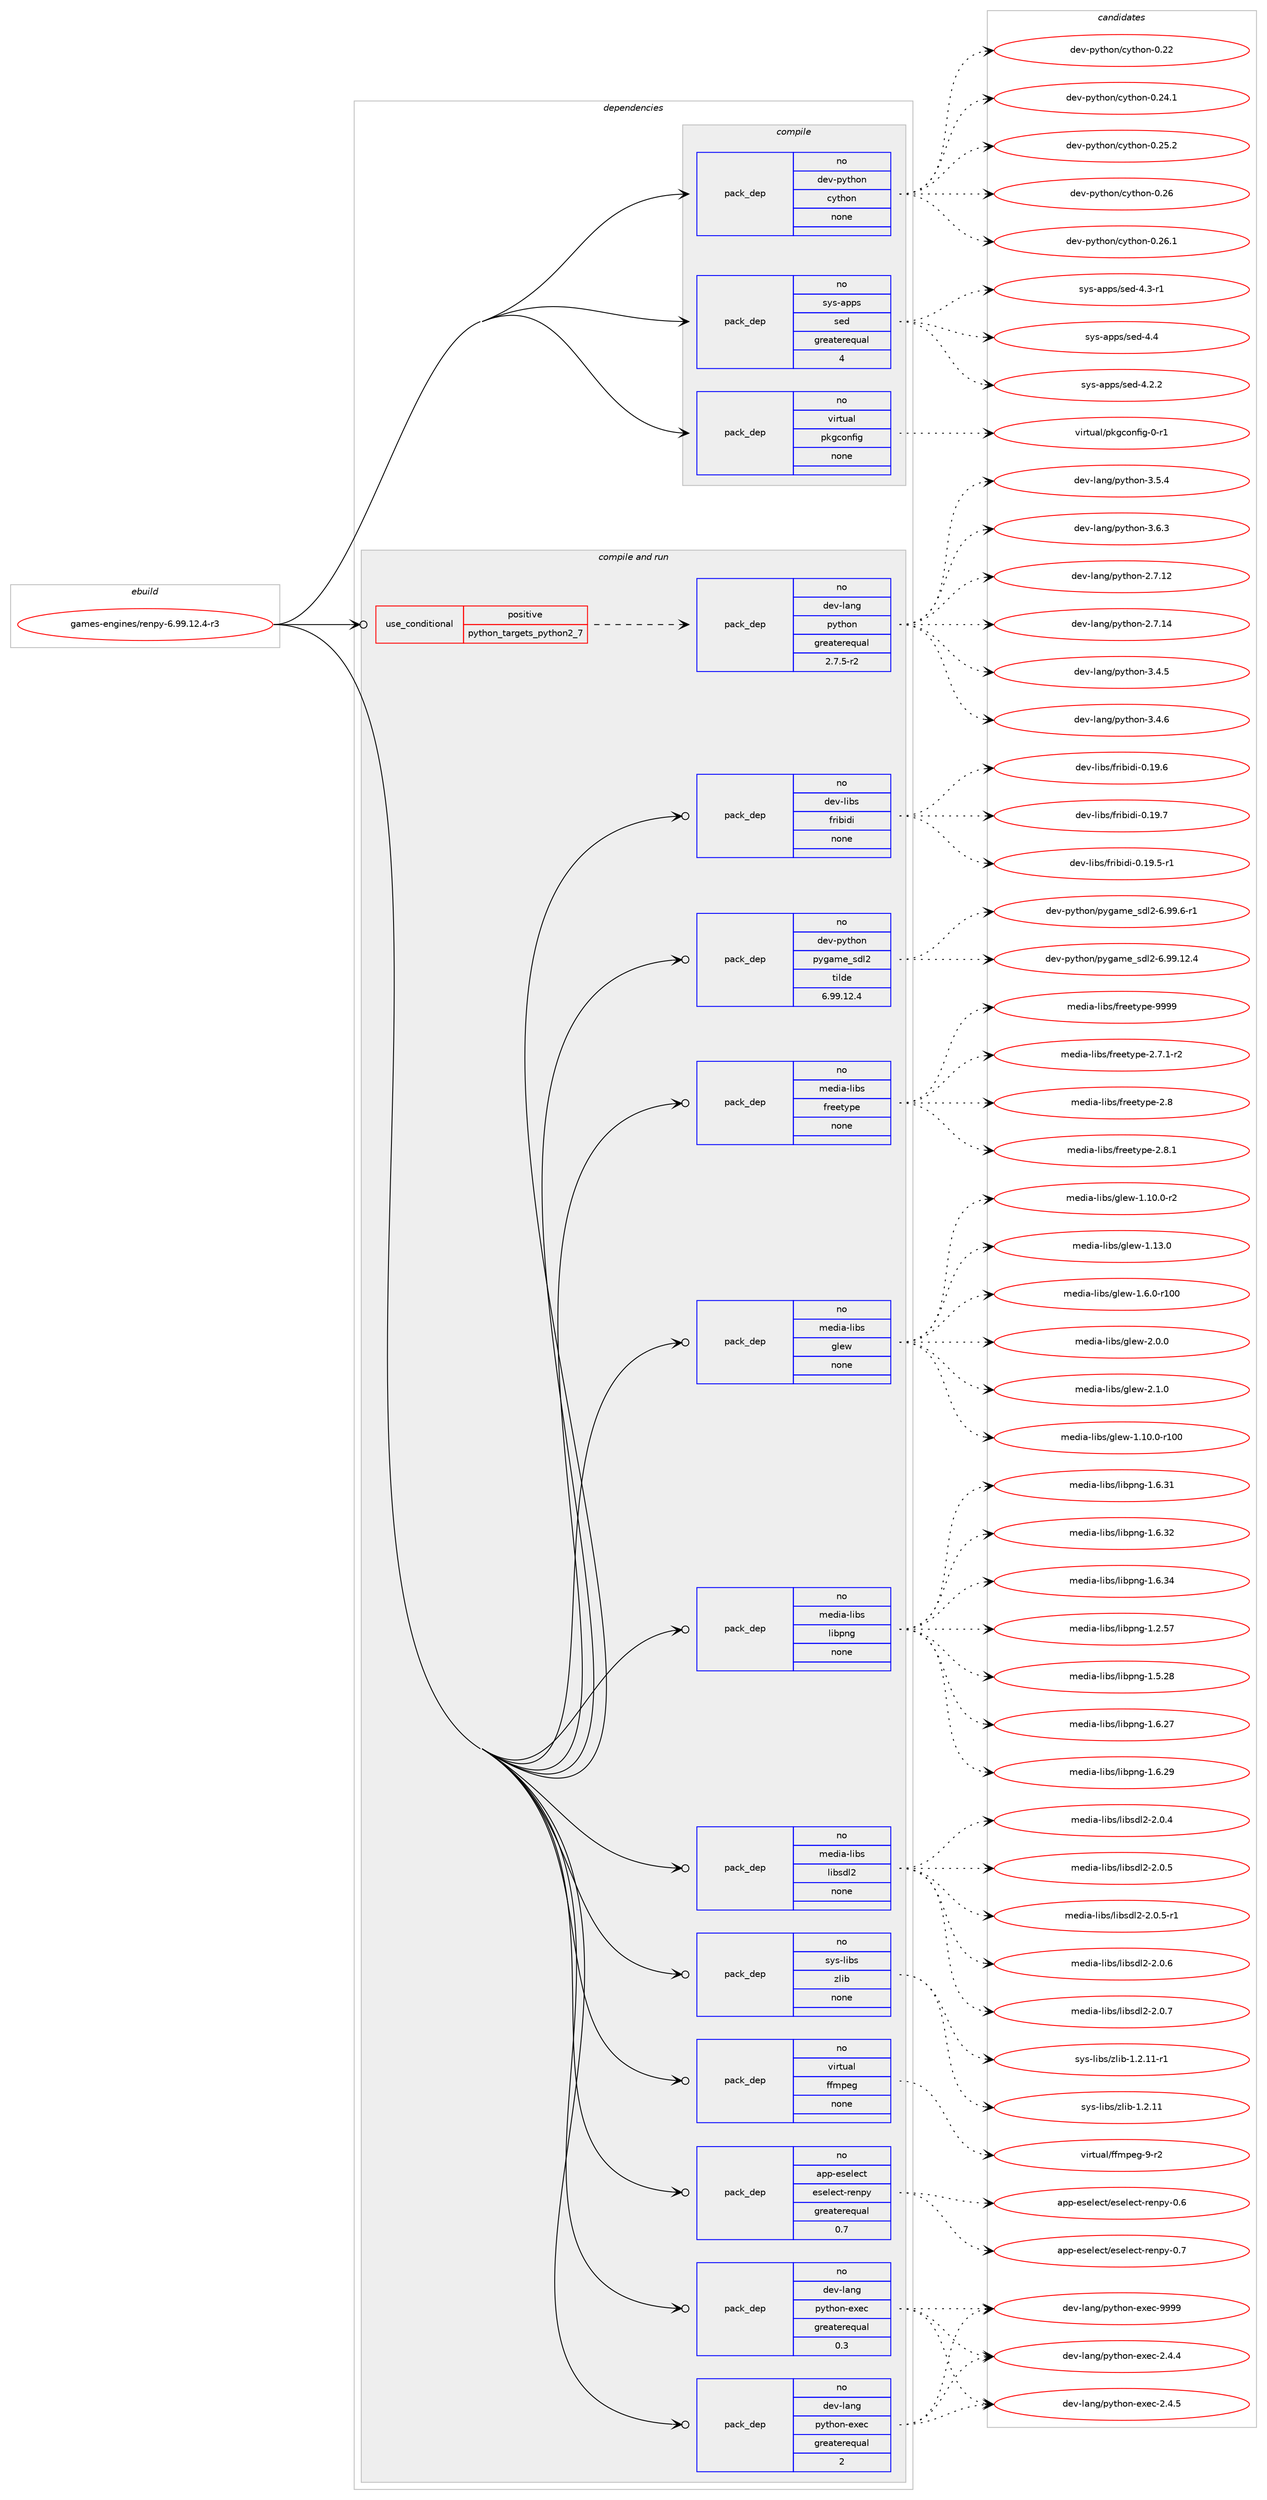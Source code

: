 digraph prolog {

# *************
# Graph options
# *************

newrank=true;
concentrate=true;
compound=true;
graph [rankdir=LR,fontname=Helvetica,fontsize=10,ranksep=1.5];#, ranksep=2.5, nodesep=0.2];
edge  [arrowhead=vee];
node  [fontname=Helvetica,fontsize=10];

# **********
# The ebuild
# **********

subgraph cluster_leftcol {
color=gray;
rank=same;
label=<<i>ebuild</i>>;
id [label="games-engines/renpy-6.99.12.4-r3", color=red, width=4, href="../games-engines/renpy-6.99.12.4-r3.svg"];
}

# ****************
# The dependencies
# ****************

subgraph cluster_midcol {
color=gray;
label=<<i>dependencies</i>>;
subgraph cluster_compile {
fillcolor="#eeeeee";
style=filled;
label=<<i>compile</i>>;
subgraph pack213038 {
dependency297700 [label=<<TABLE BORDER="0" CELLBORDER="1" CELLSPACING="0" CELLPADDING="4" WIDTH="220"><TR><TD ROWSPAN="6" CELLPADDING="30">pack_dep</TD></TR><TR><TD WIDTH="110">no</TD></TR><TR><TD>dev-python</TD></TR><TR><TD>cython</TD></TR><TR><TD>none</TD></TR><TR><TD></TD></TR></TABLE>>, shape=none, color=blue];
}
id:e -> dependency297700:w [weight=20,style="solid",arrowhead="vee"];
subgraph pack213039 {
dependency297701 [label=<<TABLE BORDER="0" CELLBORDER="1" CELLSPACING="0" CELLPADDING="4" WIDTH="220"><TR><TD ROWSPAN="6" CELLPADDING="30">pack_dep</TD></TR><TR><TD WIDTH="110">no</TD></TR><TR><TD>sys-apps</TD></TR><TR><TD>sed</TD></TR><TR><TD>greaterequal</TD></TR><TR><TD>4</TD></TR></TABLE>>, shape=none, color=blue];
}
id:e -> dependency297701:w [weight=20,style="solid",arrowhead="vee"];
subgraph pack213040 {
dependency297702 [label=<<TABLE BORDER="0" CELLBORDER="1" CELLSPACING="0" CELLPADDING="4" WIDTH="220"><TR><TD ROWSPAN="6" CELLPADDING="30">pack_dep</TD></TR><TR><TD WIDTH="110">no</TD></TR><TR><TD>virtual</TD></TR><TR><TD>pkgconfig</TD></TR><TR><TD>none</TD></TR><TR><TD></TD></TR></TABLE>>, shape=none, color=blue];
}
id:e -> dependency297702:w [weight=20,style="solid",arrowhead="vee"];
}
subgraph cluster_compileandrun {
fillcolor="#eeeeee";
style=filled;
label=<<i>compile and run</i>>;
subgraph cond80174 {
dependency297703 [label=<<TABLE BORDER="0" CELLBORDER="1" CELLSPACING="0" CELLPADDING="4"><TR><TD ROWSPAN="3" CELLPADDING="10">use_conditional</TD></TR><TR><TD>positive</TD></TR><TR><TD>python_targets_python2_7</TD></TR></TABLE>>, shape=none, color=red];
subgraph pack213041 {
dependency297704 [label=<<TABLE BORDER="0" CELLBORDER="1" CELLSPACING="0" CELLPADDING="4" WIDTH="220"><TR><TD ROWSPAN="6" CELLPADDING="30">pack_dep</TD></TR><TR><TD WIDTH="110">no</TD></TR><TR><TD>dev-lang</TD></TR><TR><TD>python</TD></TR><TR><TD>greaterequal</TD></TR><TR><TD>2.7.5-r2</TD></TR></TABLE>>, shape=none, color=blue];
}
dependency297703:e -> dependency297704:w [weight=20,style="dashed",arrowhead="vee"];
}
id:e -> dependency297703:w [weight=20,style="solid",arrowhead="odotvee"];
subgraph pack213042 {
dependency297705 [label=<<TABLE BORDER="0" CELLBORDER="1" CELLSPACING="0" CELLPADDING="4" WIDTH="220"><TR><TD ROWSPAN="6" CELLPADDING="30">pack_dep</TD></TR><TR><TD WIDTH="110">no</TD></TR><TR><TD>app-eselect</TD></TR><TR><TD>eselect-renpy</TD></TR><TR><TD>greaterequal</TD></TR><TR><TD>0.7</TD></TR></TABLE>>, shape=none, color=blue];
}
id:e -> dependency297705:w [weight=20,style="solid",arrowhead="odotvee"];
subgraph pack213043 {
dependency297706 [label=<<TABLE BORDER="0" CELLBORDER="1" CELLSPACING="0" CELLPADDING="4" WIDTH="220"><TR><TD ROWSPAN="6" CELLPADDING="30">pack_dep</TD></TR><TR><TD WIDTH="110">no</TD></TR><TR><TD>dev-lang</TD></TR><TR><TD>python-exec</TD></TR><TR><TD>greaterequal</TD></TR><TR><TD>0.3</TD></TR></TABLE>>, shape=none, color=blue];
}
id:e -> dependency297706:w [weight=20,style="solid",arrowhead="odotvee"];
subgraph pack213044 {
dependency297707 [label=<<TABLE BORDER="0" CELLBORDER="1" CELLSPACING="0" CELLPADDING="4" WIDTH="220"><TR><TD ROWSPAN="6" CELLPADDING="30">pack_dep</TD></TR><TR><TD WIDTH="110">no</TD></TR><TR><TD>dev-lang</TD></TR><TR><TD>python-exec</TD></TR><TR><TD>greaterequal</TD></TR><TR><TD>2</TD></TR></TABLE>>, shape=none, color=blue];
}
id:e -> dependency297707:w [weight=20,style="solid",arrowhead="odotvee"];
subgraph pack213045 {
dependency297708 [label=<<TABLE BORDER="0" CELLBORDER="1" CELLSPACING="0" CELLPADDING="4" WIDTH="220"><TR><TD ROWSPAN="6" CELLPADDING="30">pack_dep</TD></TR><TR><TD WIDTH="110">no</TD></TR><TR><TD>dev-libs</TD></TR><TR><TD>fribidi</TD></TR><TR><TD>none</TD></TR><TR><TD></TD></TR></TABLE>>, shape=none, color=blue];
}
id:e -> dependency297708:w [weight=20,style="solid",arrowhead="odotvee"];
subgraph pack213046 {
dependency297709 [label=<<TABLE BORDER="0" CELLBORDER="1" CELLSPACING="0" CELLPADDING="4" WIDTH="220"><TR><TD ROWSPAN="6" CELLPADDING="30">pack_dep</TD></TR><TR><TD WIDTH="110">no</TD></TR><TR><TD>dev-python</TD></TR><TR><TD>pygame_sdl2</TD></TR><TR><TD>tilde</TD></TR><TR><TD>6.99.12.4</TD></TR></TABLE>>, shape=none, color=blue];
}
id:e -> dependency297709:w [weight=20,style="solid",arrowhead="odotvee"];
subgraph pack213047 {
dependency297710 [label=<<TABLE BORDER="0" CELLBORDER="1" CELLSPACING="0" CELLPADDING="4" WIDTH="220"><TR><TD ROWSPAN="6" CELLPADDING="30">pack_dep</TD></TR><TR><TD WIDTH="110">no</TD></TR><TR><TD>media-libs</TD></TR><TR><TD>freetype</TD></TR><TR><TD>none</TD></TR><TR><TD></TD></TR></TABLE>>, shape=none, color=blue];
}
id:e -> dependency297710:w [weight=20,style="solid",arrowhead="odotvee"];
subgraph pack213048 {
dependency297711 [label=<<TABLE BORDER="0" CELLBORDER="1" CELLSPACING="0" CELLPADDING="4" WIDTH="220"><TR><TD ROWSPAN="6" CELLPADDING="30">pack_dep</TD></TR><TR><TD WIDTH="110">no</TD></TR><TR><TD>media-libs</TD></TR><TR><TD>glew</TD></TR><TR><TD>none</TD></TR><TR><TD></TD></TR></TABLE>>, shape=none, color=blue];
}
id:e -> dependency297711:w [weight=20,style="solid",arrowhead="odotvee"];
subgraph pack213049 {
dependency297712 [label=<<TABLE BORDER="0" CELLBORDER="1" CELLSPACING="0" CELLPADDING="4" WIDTH="220"><TR><TD ROWSPAN="6" CELLPADDING="30">pack_dep</TD></TR><TR><TD WIDTH="110">no</TD></TR><TR><TD>media-libs</TD></TR><TR><TD>libpng</TD></TR><TR><TD>none</TD></TR><TR><TD></TD></TR></TABLE>>, shape=none, color=blue];
}
id:e -> dependency297712:w [weight=20,style="solid",arrowhead="odotvee"];
subgraph pack213050 {
dependency297713 [label=<<TABLE BORDER="0" CELLBORDER="1" CELLSPACING="0" CELLPADDING="4" WIDTH="220"><TR><TD ROWSPAN="6" CELLPADDING="30">pack_dep</TD></TR><TR><TD WIDTH="110">no</TD></TR><TR><TD>media-libs</TD></TR><TR><TD>libsdl2</TD></TR><TR><TD>none</TD></TR><TR><TD></TD></TR></TABLE>>, shape=none, color=blue];
}
id:e -> dependency297713:w [weight=20,style="solid",arrowhead="odotvee"];
subgraph pack213051 {
dependency297714 [label=<<TABLE BORDER="0" CELLBORDER="1" CELLSPACING="0" CELLPADDING="4" WIDTH="220"><TR><TD ROWSPAN="6" CELLPADDING="30">pack_dep</TD></TR><TR><TD WIDTH="110">no</TD></TR><TR><TD>sys-libs</TD></TR><TR><TD>zlib</TD></TR><TR><TD>none</TD></TR><TR><TD></TD></TR></TABLE>>, shape=none, color=blue];
}
id:e -> dependency297714:w [weight=20,style="solid",arrowhead="odotvee"];
subgraph pack213052 {
dependency297715 [label=<<TABLE BORDER="0" CELLBORDER="1" CELLSPACING="0" CELLPADDING="4" WIDTH="220"><TR><TD ROWSPAN="6" CELLPADDING="30">pack_dep</TD></TR><TR><TD WIDTH="110">no</TD></TR><TR><TD>virtual</TD></TR><TR><TD>ffmpeg</TD></TR><TR><TD>none</TD></TR><TR><TD></TD></TR></TABLE>>, shape=none, color=blue];
}
id:e -> dependency297715:w [weight=20,style="solid",arrowhead="odotvee"];
}
subgraph cluster_run {
fillcolor="#eeeeee";
style=filled;
label=<<i>run</i>>;
}
}

# **************
# The candidates
# **************

subgraph cluster_choices {
rank=same;
color=gray;
label=<<i>candidates</i>>;

subgraph choice213038 {
color=black;
nodesep=1;
choice1001011184511212111610411111047991211161041111104548465050 [label="dev-python/cython-0.22", color=red, width=4,href="../dev-python/cython-0.22.svg"];
choice10010111845112121116104111110479912111610411111045484650524649 [label="dev-python/cython-0.24.1", color=red, width=4,href="../dev-python/cython-0.24.1.svg"];
choice10010111845112121116104111110479912111610411111045484650534650 [label="dev-python/cython-0.25.2", color=red, width=4,href="../dev-python/cython-0.25.2.svg"];
choice1001011184511212111610411111047991211161041111104548465054 [label="dev-python/cython-0.26", color=red, width=4,href="../dev-python/cython-0.26.svg"];
choice10010111845112121116104111110479912111610411111045484650544649 [label="dev-python/cython-0.26.1", color=red, width=4,href="../dev-python/cython-0.26.1.svg"];
dependency297700:e -> choice1001011184511212111610411111047991211161041111104548465050:w [style=dotted,weight="100"];
dependency297700:e -> choice10010111845112121116104111110479912111610411111045484650524649:w [style=dotted,weight="100"];
dependency297700:e -> choice10010111845112121116104111110479912111610411111045484650534650:w [style=dotted,weight="100"];
dependency297700:e -> choice1001011184511212111610411111047991211161041111104548465054:w [style=dotted,weight="100"];
dependency297700:e -> choice10010111845112121116104111110479912111610411111045484650544649:w [style=dotted,weight="100"];
}
subgraph choice213039 {
color=black;
nodesep=1;
choice115121115459711211211547115101100455246504650 [label="sys-apps/sed-4.2.2", color=red, width=4,href="../sys-apps/sed-4.2.2.svg"];
choice115121115459711211211547115101100455246514511449 [label="sys-apps/sed-4.3-r1", color=red, width=4,href="../sys-apps/sed-4.3-r1.svg"];
choice11512111545971121121154711510110045524652 [label="sys-apps/sed-4.4", color=red, width=4,href="../sys-apps/sed-4.4.svg"];
dependency297701:e -> choice115121115459711211211547115101100455246504650:w [style=dotted,weight="100"];
dependency297701:e -> choice115121115459711211211547115101100455246514511449:w [style=dotted,weight="100"];
dependency297701:e -> choice11512111545971121121154711510110045524652:w [style=dotted,weight="100"];
}
subgraph choice213040 {
color=black;
nodesep=1;
choice11810511411611797108471121071039911111010210510345484511449 [label="virtual/pkgconfig-0-r1", color=red, width=4,href="../virtual/pkgconfig-0-r1.svg"];
dependency297702:e -> choice11810511411611797108471121071039911111010210510345484511449:w [style=dotted,weight="100"];
}
subgraph choice213041 {
color=black;
nodesep=1;
choice10010111845108971101034711212111610411111045504655464950 [label="dev-lang/python-2.7.12", color=red, width=4,href="../dev-lang/python-2.7.12.svg"];
choice10010111845108971101034711212111610411111045504655464952 [label="dev-lang/python-2.7.14", color=red, width=4,href="../dev-lang/python-2.7.14.svg"];
choice100101118451089711010347112121116104111110455146524653 [label="dev-lang/python-3.4.5", color=red, width=4,href="../dev-lang/python-3.4.5.svg"];
choice100101118451089711010347112121116104111110455146524654 [label="dev-lang/python-3.4.6", color=red, width=4,href="../dev-lang/python-3.4.6.svg"];
choice100101118451089711010347112121116104111110455146534652 [label="dev-lang/python-3.5.4", color=red, width=4,href="../dev-lang/python-3.5.4.svg"];
choice100101118451089711010347112121116104111110455146544651 [label="dev-lang/python-3.6.3", color=red, width=4,href="../dev-lang/python-3.6.3.svg"];
dependency297704:e -> choice10010111845108971101034711212111610411111045504655464950:w [style=dotted,weight="100"];
dependency297704:e -> choice10010111845108971101034711212111610411111045504655464952:w [style=dotted,weight="100"];
dependency297704:e -> choice100101118451089711010347112121116104111110455146524653:w [style=dotted,weight="100"];
dependency297704:e -> choice100101118451089711010347112121116104111110455146524654:w [style=dotted,weight="100"];
dependency297704:e -> choice100101118451089711010347112121116104111110455146534652:w [style=dotted,weight="100"];
dependency297704:e -> choice100101118451089711010347112121116104111110455146544651:w [style=dotted,weight="100"];
}
subgraph choice213042 {
color=black;
nodesep=1;
choice97112112451011151011081019911647101115101108101991164511410111011212145484654 [label="app-eselect/eselect-renpy-0.6", color=red, width=4,href="../app-eselect/eselect-renpy-0.6.svg"];
choice97112112451011151011081019911647101115101108101991164511410111011212145484655 [label="app-eselect/eselect-renpy-0.7", color=red, width=4,href="../app-eselect/eselect-renpy-0.7.svg"];
dependency297705:e -> choice97112112451011151011081019911647101115101108101991164511410111011212145484654:w [style=dotted,weight="100"];
dependency297705:e -> choice97112112451011151011081019911647101115101108101991164511410111011212145484655:w [style=dotted,weight="100"];
}
subgraph choice213043 {
color=black;
nodesep=1;
choice1001011184510897110103471121211161041111104510112010199455046524652 [label="dev-lang/python-exec-2.4.4", color=red, width=4,href="../dev-lang/python-exec-2.4.4.svg"];
choice1001011184510897110103471121211161041111104510112010199455046524653 [label="dev-lang/python-exec-2.4.5", color=red, width=4,href="../dev-lang/python-exec-2.4.5.svg"];
choice10010111845108971101034711212111610411111045101120101994557575757 [label="dev-lang/python-exec-9999", color=red, width=4,href="../dev-lang/python-exec-9999.svg"];
dependency297706:e -> choice1001011184510897110103471121211161041111104510112010199455046524652:w [style=dotted,weight="100"];
dependency297706:e -> choice1001011184510897110103471121211161041111104510112010199455046524653:w [style=dotted,weight="100"];
dependency297706:e -> choice10010111845108971101034711212111610411111045101120101994557575757:w [style=dotted,weight="100"];
}
subgraph choice213044 {
color=black;
nodesep=1;
choice1001011184510897110103471121211161041111104510112010199455046524652 [label="dev-lang/python-exec-2.4.4", color=red, width=4,href="../dev-lang/python-exec-2.4.4.svg"];
choice1001011184510897110103471121211161041111104510112010199455046524653 [label="dev-lang/python-exec-2.4.5", color=red, width=4,href="../dev-lang/python-exec-2.4.5.svg"];
choice10010111845108971101034711212111610411111045101120101994557575757 [label="dev-lang/python-exec-9999", color=red, width=4,href="../dev-lang/python-exec-9999.svg"];
dependency297707:e -> choice1001011184510897110103471121211161041111104510112010199455046524652:w [style=dotted,weight="100"];
dependency297707:e -> choice1001011184510897110103471121211161041111104510112010199455046524653:w [style=dotted,weight="100"];
dependency297707:e -> choice10010111845108971101034711212111610411111045101120101994557575757:w [style=dotted,weight="100"];
}
subgraph choice213045 {
color=black;
nodesep=1;
choice10010111845108105981154710211410598105100105454846495746534511449 [label="dev-libs/fribidi-0.19.5-r1", color=red, width=4,href="../dev-libs/fribidi-0.19.5-r1.svg"];
choice1001011184510810598115471021141059810510010545484649574654 [label="dev-libs/fribidi-0.19.6", color=red, width=4,href="../dev-libs/fribidi-0.19.6.svg"];
choice1001011184510810598115471021141059810510010545484649574655 [label="dev-libs/fribidi-0.19.7", color=red, width=4,href="../dev-libs/fribidi-0.19.7.svg"];
dependency297708:e -> choice10010111845108105981154710211410598105100105454846495746534511449:w [style=dotted,weight="100"];
dependency297708:e -> choice1001011184510810598115471021141059810510010545484649574654:w [style=dotted,weight="100"];
dependency297708:e -> choice1001011184510810598115471021141059810510010545484649574655:w [style=dotted,weight="100"];
}
subgraph choice213046 {
color=black;
nodesep=1;
choice100101118451121211161041111104711212110397109101951151001085045544657574649504652 [label="dev-python/pygame_sdl2-6.99.12.4", color=red, width=4,href="../dev-python/pygame_sdl2-6.99.12.4.svg"];
choice1001011184511212111610411111047112121103971091019511510010850455446575746544511449 [label="dev-python/pygame_sdl2-6.99.6-r1", color=red, width=4,href="../dev-python/pygame_sdl2-6.99.6-r1.svg"];
dependency297709:e -> choice100101118451121211161041111104711212110397109101951151001085045544657574649504652:w [style=dotted,weight="100"];
dependency297709:e -> choice1001011184511212111610411111047112121103971091019511510010850455446575746544511449:w [style=dotted,weight="100"];
}
subgraph choice213047 {
color=black;
nodesep=1;
choice109101100105974510810598115471021141011011161211121014550465546494511450 [label="media-libs/freetype-2.7.1-r2", color=red, width=4,href="../media-libs/freetype-2.7.1-r2.svg"];
choice1091011001059745108105981154710211410110111612111210145504656 [label="media-libs/freetype-2.8", color=red, width=4,href="../media-libs/freetype-2.8.svg"];
choice10910110010597451081059811547102114101101116121112101455046564649 [label="media-libs/freetype-2.8.1", color=red, width=4,href="../media-libs/freetype-2.8.1.svg"];
choice109101100105974510810598115471021141011011161211121014557575757 [label="media-libs/freetype-9999", color=red, width=4,href="../media-libs/freetype-9999.svg"];
dependency297710:e -> choice109101100105974510810598115471021141011011161211121014550465546494511450:w [style=dotted,weight="100"];
dependency297710:e -> choice1091011001059745108105981154710211410110111612111210145504656:w [style=dotted,weight="100"];
dependency297710:e -> choice10910110010597451081059811547102114101101116121112101455046564649:w [style=dotted,weight="100"];
dependency297710:e -> choice109101100105974510810598115471021141011011161211121014557575757:w [style=dotted,weight="100"];
}
subgraph choice213048 {
color=black;
nodesep=1;
choice109101100105974510810598115471031081011194549464948464845114494848 [label="media-libs/glew-1.10.0-r100", color=red, width=4,href="../media-libs/glew-1.10.0-r100.svg"];
choice10910110010597451081059811547103108101119454946494846484511450 [label="media-libs/glew-1.10.0-r2", color=red, width=4,href="../media-libs/glew-1.10.0-r2.svg"];
choice1091011001059745108105981154710310810111945494649514648 [label="media-libs/glew-1.13.0", color=red, width=4,href="../media-libs/glew-1.13.0.svg"];
choice1091011001059745108105981154710310810111945494654464845114494848 [label="media-libs/glew-1.6.0-r100", color=red, width=4,href="../media-libs/glew-1.6.0-r100.svg"];
choice10910110010597451081059811547103108101119455046484648 [label="media-libs/glew-2.0.0", color=red, width=4,href="../media-libs/glew-2.0.0.svg"];
choice10910110010597451081059811547103108101119455046494648 [label="media-libs/glew-2.1.0", color=red, width=4,href="../media-libs/glew-2.1.0.svg"];
dependency297711:e -> choice109101100105974510810598115471031081011194549464948464845114494848:w [style=dotted,weight="100"];
dependency297711:e -> choice10910110010597451081059811547103108101119454946494846484511450:w [style=dotted,weight="100"];
dependency297711:e -> choice1091011001059745108105981154710310810111945494649514648:w [style=dotted,weight="100"];
dependency297711:e -> choice1091011001059745108105981154710310810111945494654464845114494848:w [style=dotted,weight="100"];
dependency297711:e -> choice10910110010597451081059811547103108101119455046484648:w [style=dotted,weight="100"];
dependency297711:e -> choice10910110010597451081059811547103108101119455046494648:w [style=dotted,weight="100"];
}
subgraph choice213049 {
color=black;
nodesep=1;
choice109101100105974510810598115471081059811211010345494650465355 [label="media-libs/libpng-1.2.57", color=red, width=4,href="../media-libs/libpng-1.2.57.svg"];
choice109101100105974510810598115471081059811211010345494653465056 [label="media-libs/libpng-1.5.28", color=red, width=4,href="../media-libs/libpng-1.5.28.svg"];
choice109101100105974510810598115471081059811211010345494654465055 [label="media-libs/libpng-1.6.27", color=red, width=4,href="../media-libs/libpng-1.6.27.svg"];
choice109101100105974510810598115471081059811211010345494654465057 [label="media-libs/libpng-1.6.29", color=red, width=4,href="../media-libs/libpng-1.6.29.svg"];
choice109101100105974510810598115471081059811211010345494654465149 [label="media-libs/libpng-1.6.31", color=red, width=4,href="../media-libs/libpng-1.6.31.svg"];
choice109101100105974510810598115471081059811211010345494654465150 [label="media-libs/libpng-1.6.32", color=red, width=4,href="../media-libs/libpng-1.6.32.svg"];
choice109101100105974510810598115471081059811211010345494654465152 [label="media-libs/libpng-1.6.34", color=red, width=4,href="../media-libs/libpng-1.6.34.svg"];
dependency297712:e -> choice109101100105974510810598115471081059811211010345494650465355:w [style=dotted,weight="100"];
dependency297712:e -> choice109101100105974510810598115471081059811211010345494653465056:w [style=dotted,weight="100"];
dependency297712:e -> choice109101100105974510810598115471081059811211010345494654465055:w [style=dotted,weight="100"];
dependency297712:e -> choice109101100105974510810598115471081059811211010345494654465057:w [style=dotted,weight="100"];
dependency297712:e -> choice109101100105974510810598115471081059811211010345494654465149:w [style=dotted,weight="100"];
dependency297712:e -> choice109101100105974510810598115471081059811211010345494654465150:w [style=dotted,weight="100"];
dependency297712:e -> choice109101100105974510810598115471081059811211010345494654465152:w [style=dotted,weight="100"];
}
subgraph choice213050 {
color=black;
nodesep=1;
choice109101100105974510810598115471081059811510010850455046484652 [label="media-libs/libsdl2-2.0.4", color=red, width=4,href="../media-libs/libsdl2-2.0.4.svg"];
choice109101100105974510810598115471081059811510010850455046484653 [label="media-libs/libsdl2-2.0.5", color=red, width=4,href="../media-libs/libsdl2-2.0.5.svg"];
choice1091011001059745108105981154710810598115100108504550464846534511449 [label="media-libs/libsdl2-2.0.5-r1", color=red, width=4,href="../media-libs/libsdl2-2.0.5-r1.svg"];
choice109101100105974510810598115471081059811510010850455046484654 [label="media-libs/libsdl2-2.0.6", color=red, width=4,href="../media-libs/libsdl2-2.0.6.svg"];
choice109101100105974510810598115471081059811510010850455046484655 [label="media-libs/libsdl2-2.0.7", color=red, width=4,href="../media-libs/libsdl2-2.0.7.svg"];
dependency297713:e -> choice109101100105974510810598115471081059811510010850455046484652:w [style=dotted,weight="100"];
dependency297713:e -> choice109101100105974510810598115471081059811510010850455046484653:w [style=dotted,weight="100"];
dependency297713:e -> choice1091011001059745108105981154710810598115100108504550464846534511449:w [style=dotted,weight="100"];
dependency297713:e -> choice109101100105974510810598115471081059811510010850455046484654:w [style=dotted,weight="100"];
dependency297713:e -> choice109101100105974510810598115471081059811510010850455046484655:w [style=dotted,weight="100"];
}
subgraph choice213051 {
color=black;
nodesep=1;
choice1151211154510810598115471221081059845494650464949 [label="sys-libs/zlib-1.2.11", color=red, width=4,href="../sys-libs/zlib-1.2.11.svg"];
choice11512111545108105981154712210810598454946504649494511449 [label="sys-libs/zlib-1.2.11-r1", color=red, width=4,href="../sys-libs/zlib-1.2.11-r1.svg"];
dependency297714:e -> choice1151211154510810598115471221081059845494650464949:w [style=dotted,weight="100"];
dependency297714:e -> choice11512111545108105981154712210810598454946504649494511449:w [style=dotted,weight="100"];
}
subgraph choice213052 {
color=black;
nodesep=1;
choice118105114116117971084710210210911210110345574511450 [label="virtual/ffmpeg-9-r2", color=red, width=4,href="../virtual/ffmpeg-9-r2.svg"];
dependency297715:e -> choice118105114116117971084710210210911210110345574511450:w [style=dotted,weight="100"];
}
}

}
